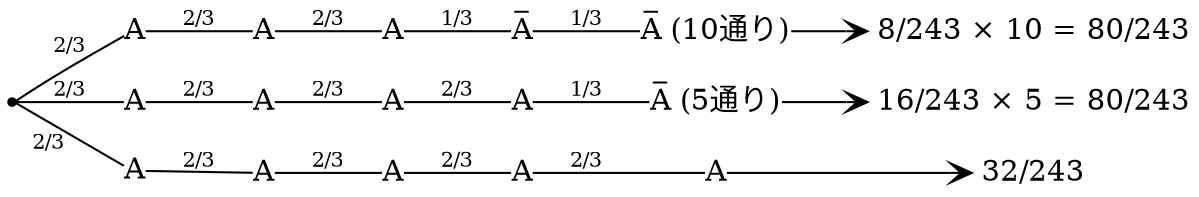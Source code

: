 digraph problem1 {
    rankdir = LR; // 左から右のレイアウトを指定

    // ダミーノード
    ""[shape=point];

    // ノードのスタイル設定
    node[shape=plain];

    // ノードの定義
    node1 [label="A"];
    node2 [label="A"];
    node3 [label="A"];
    node4 [label="A"];
    node5 [label="A"];
    node6 [label="A"];
    node7 [label="A"];
    node8 [label="A"];
    node9 [label="A"];
    node10 [label="A"];
    node11 [label="A"];
    node12 [label="A"];
    node13 [label=<A&#x0305; (10通り)>];
    node14 [label=<A&#x0305; (5通り)>];
    node15 [label=<A&#x0305;>];
    node16 [label=" 32/243"];
    node17 [label=" 8/243 × 10 = 80/243"];
    node18 [label=" 16/243 × 5 = 80/243"];
    // エッジの定義（有向）
    "" -> node1 [label=<<font point-size="10" color="black">2/3</font>>, arrowhead=none];
    "" -> node2 [label=<<font point-size="10" color="black">2/3</font>>, arrowhead=none];
    "" -> node3 [xlabel=<<font point-size="10" color="black">2/3</font>>, arrowhead=none];

    node1 -> node4 [label=<<font point-size="10" color="black">2/3</font>>, arrowhead=none];
    node2 -> node5 [label=<<font point-size="10" color="black">2/3</font>>, arrowhead=none];
    node3 -> node6 [label=<<font point-size="10" color="black">2/3</font>>, arrowhead=none];

    node4 -> node7 [label=<<font point-size="10" color="black">2/3</font>>, arrowhead=none];
    node5 -> node8 [label=<<font point-size="10" color="black">2/3</font>>, arrowhead=none];
    node6 -> node9 [label=<<font point-size="10" color="black">2/3</font>>, arrowhead=none];

    node7 -> node15 [label=<<font point-size="10" color="black">1/3</font>>, arrowhead=none];
    node8 -> node11 [label=<<font point-size="10" color="black">2/3</font>>, arrowhead=none];
    node9 -> node12 [label=<<font point-size="10" color="black">2/3</font>>, arrowhead=none];

    node15 -> node13 [label=<<font point-size="10" color="black">1/3</font>>, arrowhead=none];
    node11 -> node14 [label=<<font point-size="10" color="black">1/3</font>>, arrowhead=none];
    node12 -> node10 [label=<<font point-size="10" color="black">2/3</font>>, arrowhead=none];

    node10 -> node16 [arrowhead=vee];
    node13 -> node17 [arrowhead=vee];
    node14 -> node18 [arrowhead=vee];
}